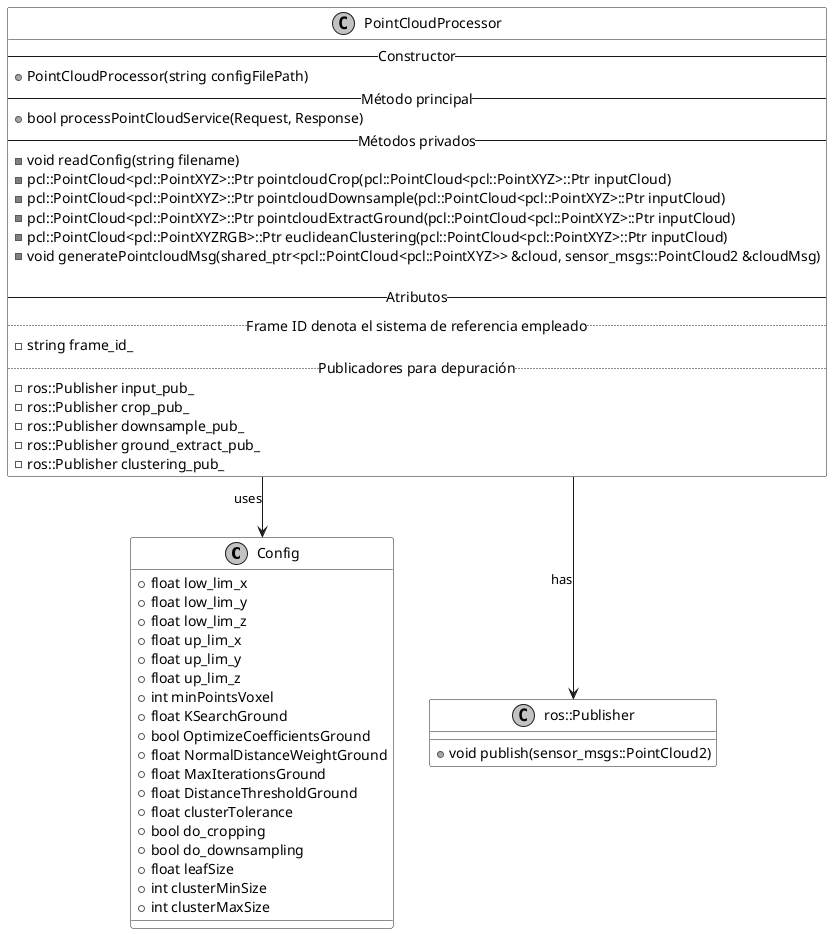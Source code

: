 @startuml
skinparam linetype ortho
skinparam monochrome true
skinparam classBackgroundColor white

class Config {
    +float low_lim_x
    +float low_lim_y
    +float low_lim_z
    +float up_lim_x
    +float up_lim_y
    +float up_lim_z
    +int minPointsVoxel
    +float KSearchGround
    +bool OptimizeCoefficientsGround
    +float NormalDistanceWeightGround
    +float MaxIterationsGround
    +float DistanceThresholdGround
    +float clusterTolerance
    +bool do_cropping
    +bool do_downsampling
    +float leafSize
    +int clusterMinSize
    +int clusterMaxSize
}

class PointCloudProcessor {
    --Constructor--
    +PointCloudProcessor(string configFilePath)
    --Método principal--
    +bool processPointCloudService(Request, Response)
    --Métodos privados--
    -void readConfig(string filename)
    -pcl::PointCloud<pcl::PointXYZ>::Ptr pointcloudCrop(pcl::PointCloud<pcl::PointXYZ>::Ptr inputCloud)
    -pcl::PointCloud<pcl::PointXYZ>::Ptr pointcloudDownsample(pcl::PointCloud<pcl::PointXYZ>::Ptr inputCloud)
    -pcl::PointCloud<pcl::PointXYZ>::Ptr pointcloudExtractGround(pcl::PointCloud<pcl::PointXYZ>::Ptr inputCloud)
    -pcl::PointCloud<pcl::PointXYZRGB>::Ptr euclideanClustering(pcl::PointCloud<pcl::PointXYZ>::Ptr inputCloud)
    -void generatePointcloudMsg(shared_ptr<pcl::PointCloud<pcl::PointXYZ>> &cloud, sensor_msgs::PointCloud2 &cloudMsg)

    --Atributos--
    ..Frame ID denota el sistema de referencia empleado..
    -string frame_id_
    ..Publicadores para depuración..
    -ros::Publisher input_pub_
    -ros::Publisher crop_pub_
    -ros::Publisher downsample_pub_
    -ros::Publisher ground_extract_pub_
    -ros::Publisher clustering_pub_
}

class ros::Publisher {
    +void publish(sensor_msgs::PointCloud2)
}


PointCloudProcessor --> Config : "uses"
PointCloudProcessor --> ros::Publisher : "has"

@enduml

